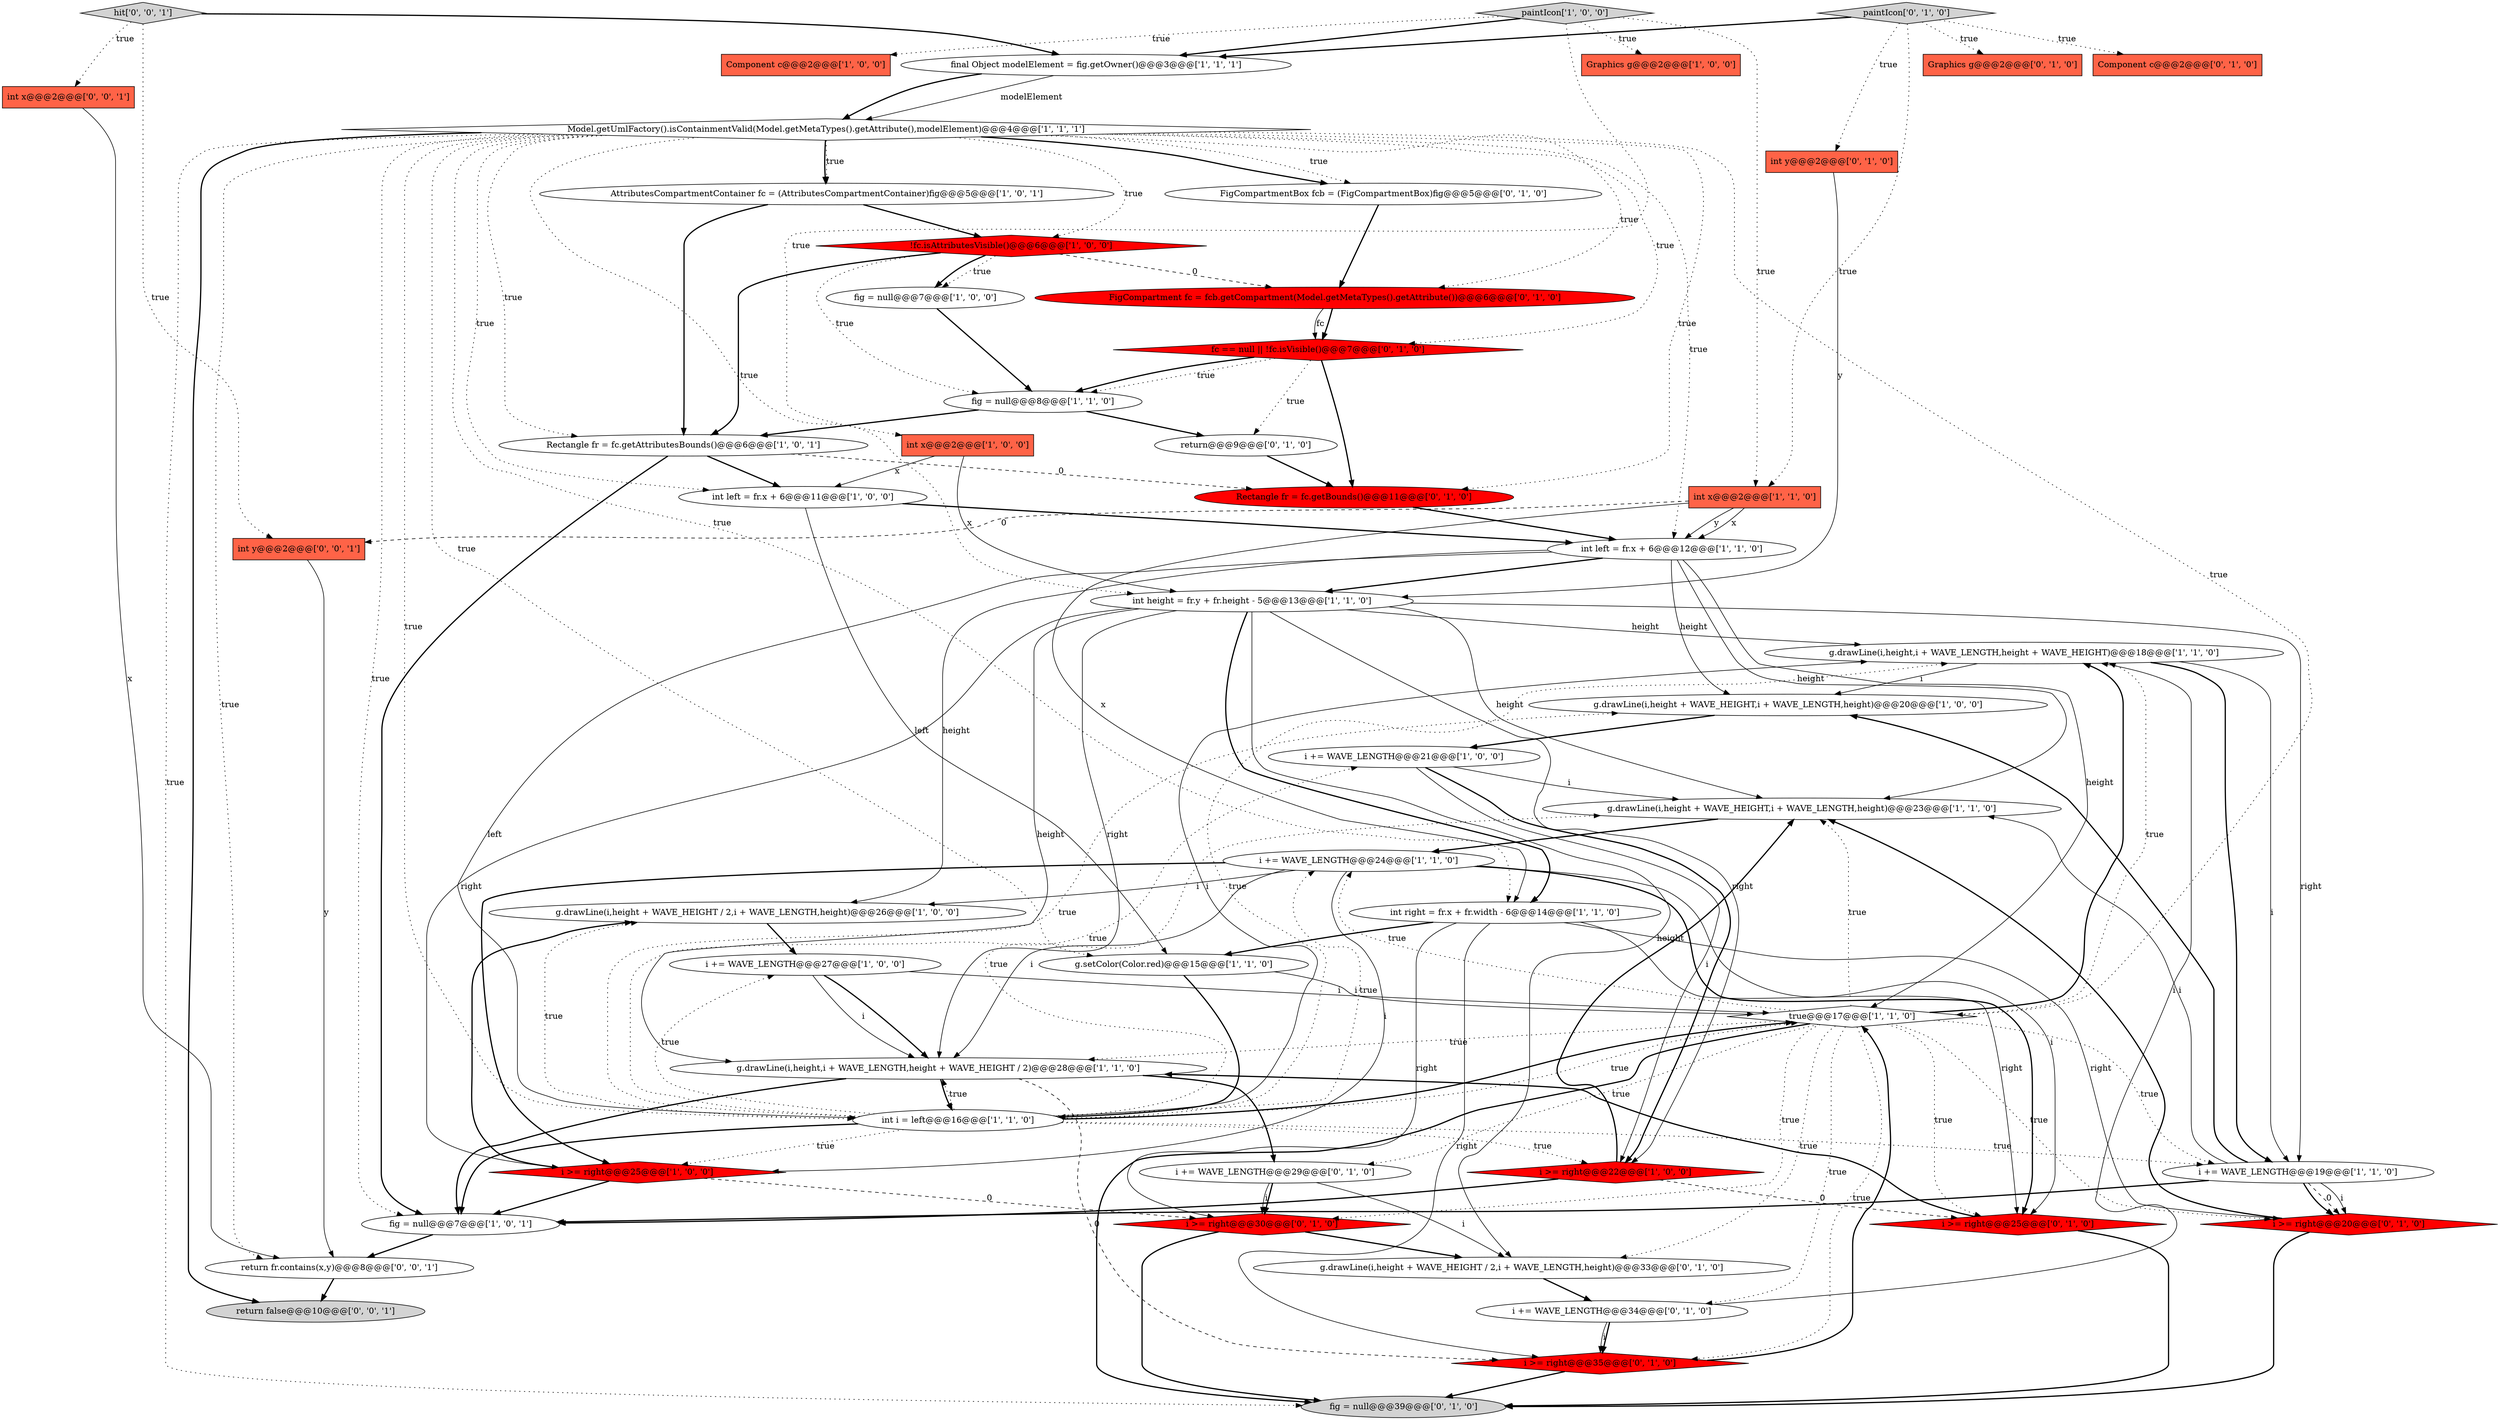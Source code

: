 digraph {
26 [style = filled, label = "fig = null@@@7@@@['1', '0', '1']", fillcolor = white, shape = ellipse image = "AAA0AAABBB1BBB"];
50 [style = filled, label = "int x@@@2@@@['0', '0', '1']", fillcolor = tomato, shape = box image = "AAA0AAABBB3BBB"];
7 [style = filled, label = "g.drawLine(i,height,i + WAVE_LENGTH,height + WAVE_HEIGHT)@@@18@@@['1', '1', '0']", fillcolor = white, shape = ellipse image = "AAA0AAABBB1BBB"];
36 [style = filled, label = "i += WAVE_LENGTH@@@29@@@['0', '1', '0']", fillcolor = white, shape = ellipse image = "AAA0AAABBB2BBB"];
30 [style = filled, label = "int height = fr.y + fr.height - 5@@@13@@@['1', '1', '0']", fillcolor = white, shape = ellipse image = "AAA0AAABBB1BBB"];
37 [style = filled, label = "Graphics g@@@2@@@['0', '1', '0']", fillcolor = tomato, shape = box image = "AAA0AAABBB2BBB"];
0 [style = filled, label = "int x@@@2@@@['1', '0', '0']", fillcolor = tomato, shape = box image = "AAA0AAABBB1BBB"];
18 [style = filled, label = "Graphics g@@@2@@@['1', '0', '0']", fillcolor = tomato, shape = box image = "AAA0AAABBB1BBB"];
33 [style = filled, label = "i >= right@@@35@@@['0', '1', '0']", fillcolor = red, shape = diamond image = "AAA1AAABBB2BBB"];
6 [style = filled, label = "int left = fr.x + 6@@@11@@@['1', '0', '0']", fillcolor = white, shape = ellipse image = "AAA0AAABBB1BBB"];
10 [style = filled, label = "g.drawLine(i,height + WAVE_HEIGHT / 2,i + WAVE_LENGTH,height)@@@26@@@['1', '0', '0']", fillcolor = white, shape = ellipse image = "AAA0AAABBB1BBB"];
11 [style = filled, label = "g.drawLine(i,height + WAVE_HEIGHT,i + WAVE_LENGTH,height)@@@23@@@['1', '1', '0']", fillcolor = white, shape = ellipse image = "AAA0AAABBB1BBB"];
16 [style = filled, label = "Component c@@@2@@@['1', '0', '0']", fillcolor = tomato, shape = box image = "AAA0AAABBB1BBB"];
35 [style = filled, label = "FigCompartment fc = fcb.getCompartment(Model.getMetaTypes().getAttribute())@@@6@@@['0', '1', '0']", fillcolor = red, shape = ellipse image = "AAA1AAABBB2BBB"];
2 [style = filled, label = "int i = left@@@16@@@['1', '1', '0']", fillcolor = white, shape = ellipse image = "AAA0AAABBB1BBB"];
49 [style = filled, label = "return false@@@10@@@['0', '0', '1']", fillcolor = lightgray, shape = ellipse image = "AAA0AAABBB3BBB"];
43 [style = filled, label = "i >= right@@@30@@@['0', '1', '0']", fillcolor = red, shape = diamond image = "AAA1AAABBB2BBB"];
20 [style = filled, label = "g.setColor(Color.red)@@@15@@@['1', '1', '0']", fillcolor = white, shape = ellipse image = "AAA0AAABBB1BBB"];
24 [style = filled, label = "true@@@17@@@['1', '1', '0']", fillcolor = white, shape = diamond image = "AAA0AAABBB1BBB"];
4 [style = filled, label = "int right = fr.x + fr.width - 6@@@14@@@['1', '1', '0']", fillcolor = white, shape = ellipse image = "AAA0AAABBB1BBB"];
42 [style = filled, label = "Component c@@@2@@@['0', '1', '0']", fillcolor = tomato, shape = box image = "AAA0AAABBB2BBB"];
48 [style = filled, label = "return fr.contains(x,y)@@@8@@@['0', '0', '1']", fillcolor = white, shape = ellipse image = "AAA0AAABBB3BBB"];
28 [style = filled, label = "paintIcon['1', '0', '0']", fillcolor = lightgray, shape = diamond image = "AAA0AAABBB1BBB"];
40 [style = filled, label = "i >= right@@@25@@@['0', '1', '0']", fillcolor = red, shape = diamond image = "AAA1AAABBB2BBB"];
22 [style = filled, label = "i += WAVE_LENGTH@@@27@@@['1', '0', '0']", fillcolor = white, shape = ellipse image = "AAA0AAABBB1BBB"];
15 [style = filled, label = "i += WAVE_LENGTH@@@21@@@['1', '0', '0']", fillcolor = white, shape = ellipse image = "AAA0AAABBB1BBB"];
34 [style = filled, label = "FigCompartmentBox fcb = (FigCompartmentBox)fig@@@5@@@['0', '1', '0']", fillcolor = white, shape = ellipse image = "AAA0AAABBB2BBB"];
32 [style = filled, label = "i >= right@@@20@@@['0', '1', '0']", fillcolor = red, shape = diamond image = "AAA1AAABBB2BBB"];
14 [style = filled, label = "g.drawLine(i,height + WAVE_HEIGHT,i + WAVE_LENGTH,height)@@@20@@@['1', '0', '0']", fillcolor = white, shape = ellipse image = "AAA0AAABBB1BBB"];
21 [style = filled, label = "i += WAVE_LENGTH@@@19@@@['1', '1', '0']", fillcolor = white, shape = ellipse image = "AAA0AAABBB1BBB"];
46 [style = filled, label = "fig = null@@@39@@@['0', '1', '0']", fillcolor = lightgray, shape = ellipse image = "AAA0AAABBB2BBB"];
8 [style = filled, label = "fig = null@@@8@@@['1', '1', '0']", fillcolor = white, shape = ellipse image = "AAA0AAABBB1BBB"];
25 [style = filled, label = "final Object modelElement = fig.getOwner()@@@3@@@['1', '1', '1']", fillcolor = white, shape = ellipse image = "AAA0AAABBB1BBB"];
39 [style = filled, label = "Rectangle fr = fc.getBounds()@@@11@@@['0', '1', '0']", fillcolor = red, shape = ellipse image = "AAA1AAABBB2BBB"];
29 [style = filled, label = "i >= right@@@25@@@['1', '0', '0']", fillcolor = red, shape = diamond image = "AAA1AAABBB1BBB"];
9 [style = filled, label = "int left = fr.x + 6@@@12@@@['1', '1', '0']", fillcolor = white, shape = ellipse image = "AAA0AAABBB1BBB"];
45 [style = filled, label = "paintIcon['0', '1', '0']", fillcolor = lightgray, shape = diamond image = "AAA0AAABBB2BBB"];
1 [style = filled, label = "AttributesCompartmentContainer fc = (AttributesCompartmentContainer)fig@@@5@@@['1', '0', '1']", fillcolor = white, shape = ellipse image = "AAA0AAABBB1BBB"];
51 [style = filled, label = "int y@@@2@@@['0', '0', '1']", fillcolor = tomato, shape = box image = "AAA0AAABBB3BBB"];
23 [style = filled, label = "i += WAVE_LENGTH@@@24@@@['1', '1', '0']", fillcolor = white, shape = ellipse image = "AAA0AAABBB1BBB"];
27 [style = filled, label = "int x@@@2@@@['1', '1', '0']", fillcolor = tomato, shape = box image = "AAA0AAABBB1BBB"];
19 [style = filled, label = "i >= right@@@22@@@['1', '0', '0']", fillcolor = red, shape = diamond image = "AAA1AAABBB1BBB"];
44 [style = filled, label = "g.drawLine(i,height + WAVE_HEIGHT / 2,i + WAVE_LENGTH,height)@@@33@@@['0', '1', '0']", fillcolor = white, shape = ellipse image = "AAA0AAABBB2BBB"];
17 [style = filled, label = "g.drawLine(i,height,i + WAVE_LENGTH,height + WAVE_HEIGHT / 2)@@@28@@@['1', '1', '0']", fillcolor = white, shape = ellipse image = "AAA0AAABBB1BBB"];
3 [style = filled, label = "Rectangle fr = fc.getAttributesBounds()@@@6@@@['1', '0', '1']", fillcolor = white, shape = ellipse image = "AAA0AAABBB1BBB"];
52 [style = filled, label = "hit['0', '0', '1']", fillcolor = lightgray, shape = diamond image = "AAA0AAABBB3BBB"];
41 [style = filled, label = "int y@@@2@@@['0', '1', '0']", fillcolor = tomato, shape = box image = "AAA0AAABBB2BBB"];
47 [style = filled, label = "i += WAVE_LENGTH@@@34@@@['0', '1', '0']", fillcolor = white, shape = ellipse image = "AAA0AAABBB2BBB"];
31 [style = filled, label = "fc == null || !fc.isVisible()@@@7@@@['0', '1', '0']", fillcolor = red, shape = diamond image = "AAA1AAABBB2BBB"];
5 [style = filled, label = "!fc.isAttributesVisible()@@@6@@@['1', '0', '0']", fillcolor = red, shape = diamond image = "AAA1AAABBB1BBB"];
38 [style = filled, label = "return@@@9@@@['0', '1', '0']", fillcolor = white, shape = ellipse image = "AAA0AAABBB2BBB"];
13 [style = filled, label = "Model.getUmlFactory().isContainmentValid(Model.getMetaTypes().getAttribute(),modelElement)@@@4@@@['1', '1', '1']", fillcolor = white, shape = diamond image = "AAA0AAABBB1BBB"];
12 [style = filled, label = "fig = null@@@7@@@['1', '0', '0']", fillcolor = white, shape = ellipse image = "AAA0AAABBB1BBB"];
1->5 [style = bold, label=""];
5->3 [style = bold, label=""];
45->27 [style = dotted, label="true"];
13->24 [style = dotted, label="true"];
4->33 [style = solid, label="right"];
23->29 [style = solid, label="i"];
2->26 [style = bold, label=""];
2->22 [style = dotted, label="true"];
39->9 [style = bold, label=""];
0->30 [style = solid, label="x"];
13->20 [style = dotted, label="true"];
24->17 [style = dotted, label="true"];
24->43 [style = dotted, label="true"];
2->15 [style = dotted, label="true"];
23->17 [style = solid, label="i"];
30->44 [style = solid, label="height"];
47->33 [style = solid, label="i"];
2->23 [style = dotted, label="true"];
28->16 [style = dotted, label="true"];
19->11 [style = bold, label=""];
13->5 [style = dotted, label="true"];
13->49 [style = bold, label=""];
24->33 [style = dotted, label="true"];
52->51 [style = dotted, label="true"];
5->12 [style = dotted, label="true"];
29->43 [style = dashed, label="0"];
47->33 [style = bold, label=""];
38->39 [style = bold, label=""];
15->19 [style = solid, label="i"];
13->1 [style = bold, label=""];
50->48 [style = solid, label="x"];
13->35 [style = dotted, label="true"];
2->11 [style = dotted, label="true"];
23->29 [style = bold, label=""];
17->36 [style = bold, label=""];
9->10 [style = solid, label="height"];
21->26 [style = bold, label=""];
45->25 [style = bold, label=""];
5->35 [style = dashed, label="0"];
33->46 [style = bold, label=""];
4->43 [style = solid, label="right"];
28->18 [style = dotted, label="true"];
30->7 [style = solid, label="height"];
28->25 [style = bold, label=""];
45->42 [style = dotted, label="true"];
28->27 [style = dotted, label="true"];
30->11 [style = solid, label="height"];
2->24 [style = bold, label=""];
20->24 [style = solid, label="i"];
32->11 [style = bold, label=""];
43->44 [style = bold, label=""];
44->47 [style = bold, label=""];
24->21 [style = dotted, label="true"];
30->21 [style = solid, label="right"];
24->46 [style = bold, label=""];
13->4 [style = dotted, label="true"];
2->10 [style = dotted, label="true"];
13->39 [style = dotted, label="true"];
13->9 [style = dotted, label="true"];
13->6 [style = dotted, label="true"];
35->31 [style = bold, label=""];
13->34 [style = bold, label=""];
48->49 [style = bold, label=""];
13->3 [style = dotted, label="true"];
2->29 [style = dotted, label="true"];
2->24 [style = dotted, label="true"];
3->39 [style = dashed, label="0"];
7->21 [style = solid, label="i"];
2->21 [style = dotted, label="true"];
27->9 [style = solid, label="y"];
8->38 [style = bold, label=""];
43->46 [style = bold, label=""];
21->32 [style = dashed, label="0"];
29->26 [style = bold, label=""];
13->46 [style = dotted, label="true"];
17->2 [style = bold, label=""];
36->44 [style = solid, label="i"];
19->26 [style = bold, label=""];
51->48 [style = solid, label="y"];
40->17 [style = bold, label=""];
22->17 [style = bold, label=""];
14->15 [style = bold, label=""];
34->35 [style = bold, label=""];
5->8 [style = dotted, label="true"];
24->7 [style = bold, label=""];
26->48 [style = bold, label=""];
24->7 [style = dotted, label="true"];
15->11 [style = solid, label="i"];
27->9 [style = solid, label="x"];
21->32 [style = solid, label="i"];
2->19 [style = dotted, label="true"];
13->34 [style = dotted, label="true"];
36->43 [style = bold, label=""];
0->6 [style = solid, label="x"];
24->32 [style = dotted, label="true"];
32->46 [style = bold, label=""];
47->7 [style = solid, label="i"];
30->17 [style = solid, label="right"];
24->47 [style = dotted, label="true"];
13->26 [style = dotted, label="true"];
8->3 [style = bold, label=""];
9->14 [style = solid, label="height"];
1->3 [style = bold, label=""];
24->44 [style = dotted, label="true"];
3->26 [style = bold, label=""];
3->6 [style = bold, label=""];
17->33 [style = dashed, label="0"];
30->19 [style = solid, label="right"];
15->19 [style = bold, label=""];
45->41 [style = dotted, label="true"];
31->8 [style = dotted, label="true"];
4->40 [style = solid, label="right"];
13->2 [style = dotted, label="true"];
30->17 [style = solid, label="height"];
24->11 [style = dotted, label="true"];
52->50 [style = dotted, label="true"];
28->0 [style = dotted, label="true"];
13->30 [style = dotted, label="true"];
24->23 [style = dotted, label="true"];
12->8 [style = bold, label=""];
33->24 [style = bold, label=""];
25->13 [style = solid, label="modelElement"];
4->20 [style = bold, label=""];
30->29 [style = solid, label="right"];
27->51 [style = dashed, label="0"];
29->10 [style = bold, label=""];
2->14 [style = dotted, label="true"];
41->30 [style = solid, label="y"];
31->39 [style = bold, label=""];
24->40 [style = dotted, label="true"];
24->36 [style = dotted, label="true"];
36->43 [style = solid, label="i"];
31->8 [style = bold, label=""];
19->40 [style = dashed, label="0"];
22->24 [style = solid, label="i"];
9->11 [style = solid, label="height"];
7->14 [style = solid, label="i"];
21->14 [style = bold, label=""];
22->17 [style = solid, label="i"];
23->10 [style = solid, label="i"];
2->7 [style = solid, label="i"];
10->22 [style = bold, label=""];
4->32 [style = solid, label="right"];
9->2 [style = solid, label="left"];
17->26 [style = bold, label=""];
9->24 [style = solid, label="height"];
6->20 [style = solid, label="left"];
25->13 [style = bold, label=""];
27->4 [style = solid, label="x"];
2->17 [style = dotted, label="true"];
45->37 [style = dotted, label="true"];
9->30 [style = bold, label=""];
20->2 [style = bold, label=""];
40->46 [style = bold, label=""];
13->1 [style = dotted, label="true"];
13->31 [style = dotted, label="true"];
52->25 [style = bold, label=""];
5->12 [style = bold, label=""];
30->4 [style = bold, label=""];
23->40 [style = bold, label=""];
2->7 [style = dotted, label="true"];
31->38 [style = dotted, label="true"];
21->32 [style = bold, label=""];
23->40 [style = solid, label="i"];
7->21 [style = bold, label=""];
35->31 [style = solid, label="fc"];
13->48 [style = dotted, label="true"];
6->9 [style = bold, label=""];
11->23 [style = bold, label=""];
21->11 [style = solid, label="i"];
}
